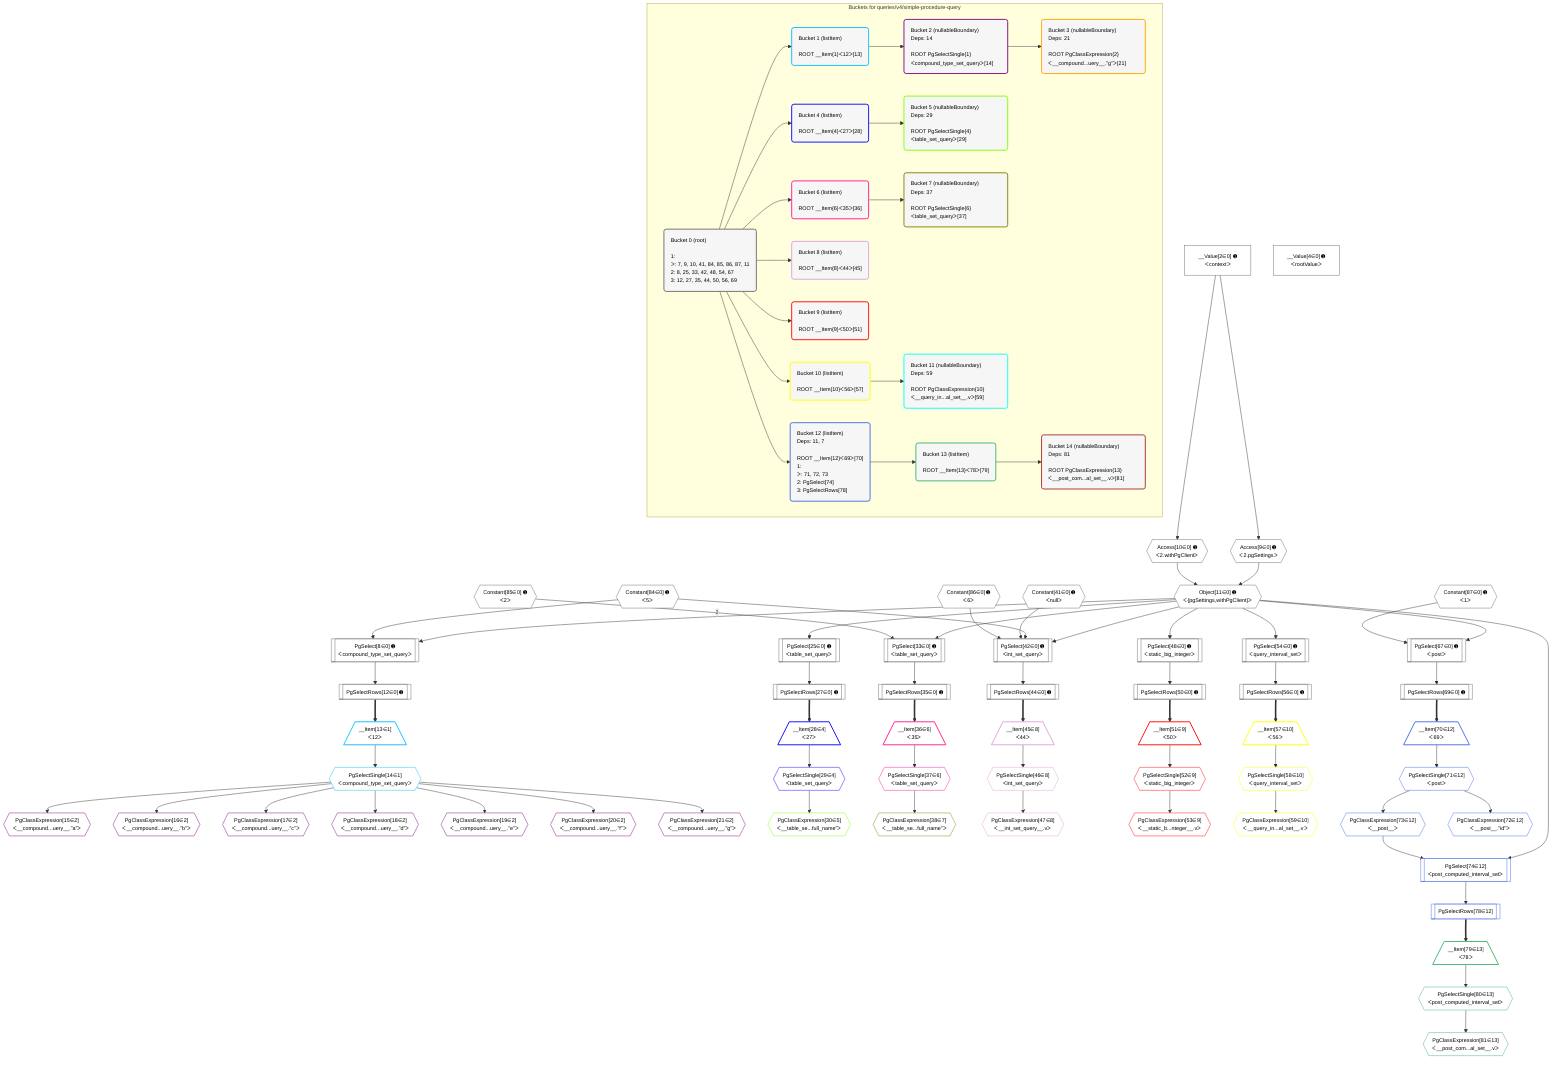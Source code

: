 %%{init: {'themeVariables': { 'fontSize': '12px'}}}%%
graph TD
    classDef path fill:#eee,stroke:#000,color:#000
    classDef plan fill:#fff,stroke-width:1px,color:#000
    classDef itemplan fill:#fff,stroke-width:2px,color:#000
    classDef unbatchedplan fill:#dff,stroke-width:1px,color:#000
    classDef sideeffectplan fill:#fcc,stroke-width:2px,color:#000
    classDef bucket fill:#f6f6f6,color:#000,stroke-width:2px,text-align:left


    %% plan dependencies
    PgSelect42[["PgSelect[42∈0] ➊<br />ᐸint_set_queryᐳ"]]:::plan
    Object11{{"Object[11∈0] ➊<br />ᐸ{pgSettings,withPgClient}ᐳ"}}:::plan
    Constant84{{"Constant[84∈0] ➊<br />ᐸ5ᐳ"}}:::plan
    Constant41{{"Constant[41∈0] ➊<br />ᐸnullᐳ"}}:::plan
    Constant86{{"Constant[86∈0] ➊<br />ᐸ6ᐳ"}}:::plan
    Object11 & Constant84 & Constant41 & Constant86 --> PgSelect42
    PgSelect8[["PgSelect[8∈0] ➊<br />ᐸcompound_type_set_queryᐳ"]]:::plan
    Object11 & Constant84 --> PgSelect8
    PgSelect25[["PgSelect[25∈0] ➊<br />ᐸtable_set_queryᐳ"]]:::plan
    Object11 --> PgSelect25
    PgSelect33[["PgSelect[33∈0] ➊<br />ᐸtable_set_queryᐳ"]]:::plan
    Constant85{{"Constant[85∈0] ➊<br />ᐸ2ᐳ"}}:::plan
    Object11 --> PgSelect33
    Constant85 -- 2 --> PgSelect33
    PgSelect48[["PgSelect[48∈0] ➊<br />ᐸstatic_big_integerᐳ"]]:::plan
    Object11 --> PgSelect48
    PgSelect54[["PgSelect[54∈0] ➊<br />ᐸquery_interval_setᐳ"]]:::plan
    Object11 --> PgSelect54
    PgSelect67[["PgSelect[67∈0] ➊<br />ᐸpostᐳ"]]:::plan
    Constant87{{"Constant[87∈0] ➊<br />ᐸ1ᐳ"}}:::plan
    Object11 & Constant87 --> PgSelect67
    Access9{{"Access[9∈0] ➊<br />ᐸ2.pgSettingsᐳ"}}:::plan
    Access10{{"Access[10∈0] ➊<br />ᐸ2.withPgClientᐳ"}}:::plan
    Access9 & Access10 --> Object11
    __Value2["__Value[2∈0] ➊<br />ᐸcontextᐳ"]:::plan
    __Value2 --> Access9
    __Value2 --> Access10
    PgSelectRows12[["PgSelectRows[12∈0] ➊"]]:::plan
    PgSelect8 --> PgSelectRows12
    PgSelectRows27[["PgSelectRows[27∈0] ➊"]]:::plan
    PgSelect25 --> PgSelectRows27
    PgSelectRows35[["PgSelectRows[35∈0] ➊"]]:::plan
    PgSelect33 --> PgSelectRows35
    PgSelectRows44[["PgSelectRows[44∈0] ➊"]]:::plan
    PgSelect42 --> PgSelectRows44
    PgSelectRows50[["PgSelectRows[50∈0] ➊"]]:::plan
    PgSelect48 --> PgSelectRows50
    PgSelectRows56[["PgSelectRows[56∈0] ➊"]]:::plan
    PgSelect54 --> PgSelectRows56
    PgSelectRows69[["PgSelectRows[69∈0] ➊"]]:::plan
    PgSelect67 --> PgSelectRows69
    __Value4["__Value[4∈0] ➊<br />ᐸrootValueᐳ"]:::plan
    __Item13[/"__Item[13∈1]<br />ᐸ12ᐳ"\]:::itemplan
    PgSelectRows12 ==> __Item13
    PgSelectSingle14{{"PgSelectSingle[14∈1]<br />ᐸcompound_type_set_queryᐳ"}}:::plan
    __Item13 --> PgSelectSingle14
    PgClassExpression15{{"PgClassExpression[15∈2]<br />ᐸ__compound...uery__.”a”ᐳ"}}:::plan
    PgSelectSingle14 --> PgClassExpression15
    PgClassExpression16{{"PgClassExpression[16∈2]<br />ᐸ__compound...uery__.”b”ᐳ"}}:::plan
    PgSelectSingle14 --> PgClassExpression16
    PgClassExpression17{{"PgClassExpression[17∈2]<br />ᐸ__compound...uery__.”c”ᐳ"}}:::plan
    PgSelectSingle14 --> PgClassExpression17
    PgClassExpression18{{"PgClassExpression[18∈2]<br />ᐸ__compound...uery__.”d”ᐳ"}}:::plan
    PgSelectSingle14 --> PgClassExpression18
    PgClassExpression19{{"PgClassExpression[19∈2]<br />ᐸ__compound...uery__.”e”ᐳ"}}:::plan
    PgSelectSingle14 --> PgClassExpression19
    PgClassExpression20{{"PgClassExpression[20∈2]<br />ᐸ__compound...uery__.”f”ᐳ"}}:::plan
    PgSelectSingle14 --> PgClassExpression20
    PgClassExpression21{{"PgClassExpression[21∈2]<br />ᐸ__compound...uery__.”g”ᐳ"}}:::plan
    PgSelectSingle14 --> PgClassExpression21
    __Item28[/"__Item[28∈4]<br />ᐸ27ᐳ"\]:::itemplan
    PgSelectRows27 ==> __Item28
    PgSelectSingle29{{"PgSelectSingle[29∈4]<br />ᐸtable_set_queryᐳ"}}:::plan
    __Item28 --> PgSelectSingle29
    PgClassExpression30{{"PgClassExpression[30∈5]<br />ᐸ__table_se...full_name”ᐳ"}}:::plan
    PgSelectSingle29 --> PgClassExpression30
    __Item36[/"__Item[36∈6]<br />ᐸ35ᐳ"\]:::itemplan
    PgSelectRows35 ==> __Item36
    PgSelectSingle37{{"PgSelectSingle[37∈6]<br />ᐸtable_set_queryᐳ"}}:::plan
    __Item36 --> PgSelectSingle37
    PgClassExpression38{{"PgClassExpression[38∈7]<br />ᐸ__table_se...full_name”ᐳ"}}:::plan
    PgSelectSingle37 --> PgClassExpression38
    __Item45[/"__Item[45∈8]<br />ᐸ44ᐳ"\]:::itemplan
    PgSelectRows44 ==> __Item45
    PgSelectSingle46{{"PgSelectSingle[46∈8]<br />ᐸint_set_queryᐳ"}}:::plan
    __Item45 --> PgSelectSingle46
    PgClassExpression47{{"PgClassExpression[47∈8]<br />ᐸ__int_set_query__.vᐳ"}}:::plan
    PgSelectSingle46 --> PgClassExpression47
    __Item51[/"__Item[51∈9]<br />ᐸ50ᐳ"\]:::itemplan
    PgSelectRows50 ==> __Item51
    PgSelectSingle52{{"PgSelectSingle[52∈9]<br />ᐸstatic_big_integerᐳ"}}:::plan
    __Item51 --> PgSelectSingle52
    PgClassExpression53{{"PgClassExpression[53∈9]<br />ᐸ__static_b...nteger__.vᐳ"}}:::plan
    PgSelectSingle52 --> PgClassExpression53
    __Item57[/"__Item[57∈10]<br />ᐸ56ᐳ"\]:::itemplan
    PgSelectRows56 ==> __Item57
    PgSelectSingle58{{"PgSelectSingle[58∈10]<br />ᐸquery_interval_setᐳ"}}:::plan
    __Item57 --> PgSelectSingle58
    PgClassExpression59{{"PgClassExpression[59∈10]<br />ᐸ__query_in...al_set__.vᐳ"}}:::plan
    PgSelectSingle58 --> PgClassExpression59
    PgSelect74[["PgSelect[74∈12]<br />ᐸpost_computed_interval_setᐳ"]]:::plan
    PgClassExpression73{{"PgClassExpression[73∈12]<br />ᐸ__post__ᐳ"}}:::plan
    Object11 & PgClassExpression73 --> PgSelect74
    __Item70[/"__Item[70∈12]<br />ᐸ69ᐳ"\]:::itemplan
    PgSelectRows69 ==> __Item70
    PgSelectSingle71{{"PgSelectSingle[71∈12]<br />ᐸpostᐳ"}}:::plan
    __Item70 --> PgSelectSingle71
    PgClassExpression72{{"PgClassExpression[72∈12]<br />ᐸ__post__.”id”ᐳ"}}:::plan
    PgSelectSingle71 --> PgClassExpression72
    PgSelectSingle71 --> PgClassExpression73
    PgSelectRows78[["PgSelectRows[78∈12]"]]:::plan
    PgSelect74 --> PgSelectRows78
    __Item79[/"__Item[79∈13]<br />ᐸ78ᐳ"\]:::itemplan
    PgSelectRows78 ==> __Item79
    PgSelectSingle80{{"PgSelectSingle[80∈13]<br />ᐸpost_computed_interval_setᐳ"}}:::plan
    __Item79 --> PgSelectSingle80
    PgClassExpression81{{"PgClassExpression[81∈13]<br />ᐸ__post_com...al_set__.vᐳ"}}:::plan
    PgSelectSingle80 --> PgClassExpression81

    %% define steps

    subgraph "Buckets for queries/v4/simple-procedure-query"
    Bucket0("Bucket 0 (root)<br /><br />1: <br />ᐳ: 7, 9, 10, 41, 84, 85, 86, 87, 11<br />2: 8, 25, 33, 42, 48, 54, 67<br />3: 12, 27, 35, 44, 50, 56, 69"):::bucket
    classDef bucket0 stroke:#696969
    class Bucket0,__Value2,__Value4,PgSelect8,Access9,Access10,Object11,PgSelectRows12,PgSelect25,PgSelectRows27,PgSelect33,PgSelectRows35,Constant41,PgSelect42,PgSelectRows44,PgSelect48,PgSelectRows50,PgSelect54,PgSelectRows56,PgSelect67,PgSelectRows69,Constant84,Constant85,Constant86,Constant87 bucket0
    Bucket1("Bucket 1 (listItem)<br /><br />ROOT __Item{1}ᐸ12ᐳ[13]"):::bucket
    classDef bucket1 stroke:#00bfff
    class Bucket1,__Item13,PgSelectSingle14 bucket1
    Bucket2("Bucket 2 (nullableBoundary)<br />Deps: 14<br /><br />ROOT PgSelectSingle{1}ᐸcompound_type_set_queryᐳ[14]"):::bucket
    classDef bucket2 stroke:#7f007f
    class Bucket2,PgClassExpression15,PgClassExpression16,PgClassExpression17,PgClassExpression18,PgClassExpression19,PgClassExpression20,PgClassExpression21 bucket2
    Bucket3("Bucket 3 (nullableBoundary)<br />Deps: 21<br /><br />ROOT PgClassExpression{2}ᐸ__compound...uery__.”g”ᐳ[21]"):::bucket
    classDef bucket3 stroke:#ffa500
    class Bucket3 bucket3
    Bucket4("Bucket 4 (listItem)<br /><br />ROOT __Item{4}ᐸ27ᐳ[28]"):::bucket
    classDef bucket4 stroke:#0000ff
    class Bucket4,__Item28,PgSelectSingle29 bucket4
    Bucket5("Bucket 5 (nullableBoundary)<br />Deps: 29<br /><br />ROOT PgSelectSingle{4}ᐸtable_set_queryᐳ[29]"):::bucket
    classDef bucket5 stroke:#7fff00
    class Bucket5,PgClassExpression30 bucket5
    Bucket6("Bucket 6 (listItem)<br /><br />ROOT __Item{6}ᐸ35ᐳ[36]"):::bucket
    classDef bucket6 stroke:#ff1493
    class Bucket6,__Item36,PgSelectSingle37 bucket6
    Bucket7("Bucket 7 (nullableBoundary)<br />Deps: 37<br /><br />ROOT PgSelectSingle{6}ᐸtable_set_queryᐳ[37]"):::bucket
    classDef bucket7 stroke:#808000
    class Bucket7,PgClassExpression38 bucket7
    Bucket8("Bucket 8 (listItem)<br /><br />ROOT __Item{8}ᐸ44ᐳ[45]"):::bucket
    classDef bucket8 stroke:#dda0dd
    class Bucket8,__Item45,PgSelectSingle46,PgClassExpression47 bucket8
    Bucket9("Bucket 9 (listItem)<br /><br />ROOT __Item{9}ᐸ50ᐳ[51]"):::bucket
    classDef bucket9 stroke:#ff0000
    class Bucket9,__Item51,PgSelectSingle52,PgClassExpression53 bucket9
    Bucket10("Bucket 10 (listItem)<br /><br />ROOT __Item{10}ᐸ56ᐳ[57]"):::bucket
    classDef bucket10 stroke:#ffff00
    class Bucket10,__Item57,PgSelectSingle58,PgClassExpression59 bucket10
    Bucket11("Bucket 11 (nullableBoundary)<br />Deps: 59<br /><br />ROOT PgClassExpression{10}ᐸ__query_in...al_set__.vᐳ[59]"):::bucket
    classDef bucket11 stroke:#00ffff
    class Bucket11 bucket11
    Bucket12("Bucket 12 (listItem)<br />Deps: 11, 7<br /><br />ROOT __Item{12}ᐸ69ᐳ[70]<br />1: <br />ᐳ: 71, 72, 73<br />2: PgSelect[74]<br />3: PgSelectRows[78]"):::bucket
    classDef bucket12 stroke:#4169e1
    class Bucket12,__Item70,PgSelectSingle71,PgClassExpression72,PgClassExpression73,PgSelect74,PgSelectRows78 bucket12
    Bucket13("Bucket 13 (listItem)<br /><br />ROOT __Item{13}ᐸ78ᐳ[79]"):::bucket
    classDef bucket13 stroke:#3cb371
    class Bucket13,__Item79,PgSelectSingle80,PgClassExpression81 bucket13
    Bucket14("Bucket 14 (nullableBoundary)<br />Deps: 81<br /><br />ROOT PgClassExpression{13}ᐸ__post_com...al_set__.vᐳ[81]"):::bucket
    classDef bucket14 stroke:#a52a2a
    class Bucket14 bucket14
    Bucket0 --> Bucket1 & Bucket4 & Bucket6 & Bucket8 & Bucket9 & Bucket10 & Bucket12
    Bucket1 --> Bucket2
    Bucket2 --> Bucket3
    Bucket4 --> Bucket5
    Bucket6 --> Bucket7
    Bucket10 --> Bucket11
    Bucket12 --> Bucket13
    Bucket13 --> Bucket14
    end